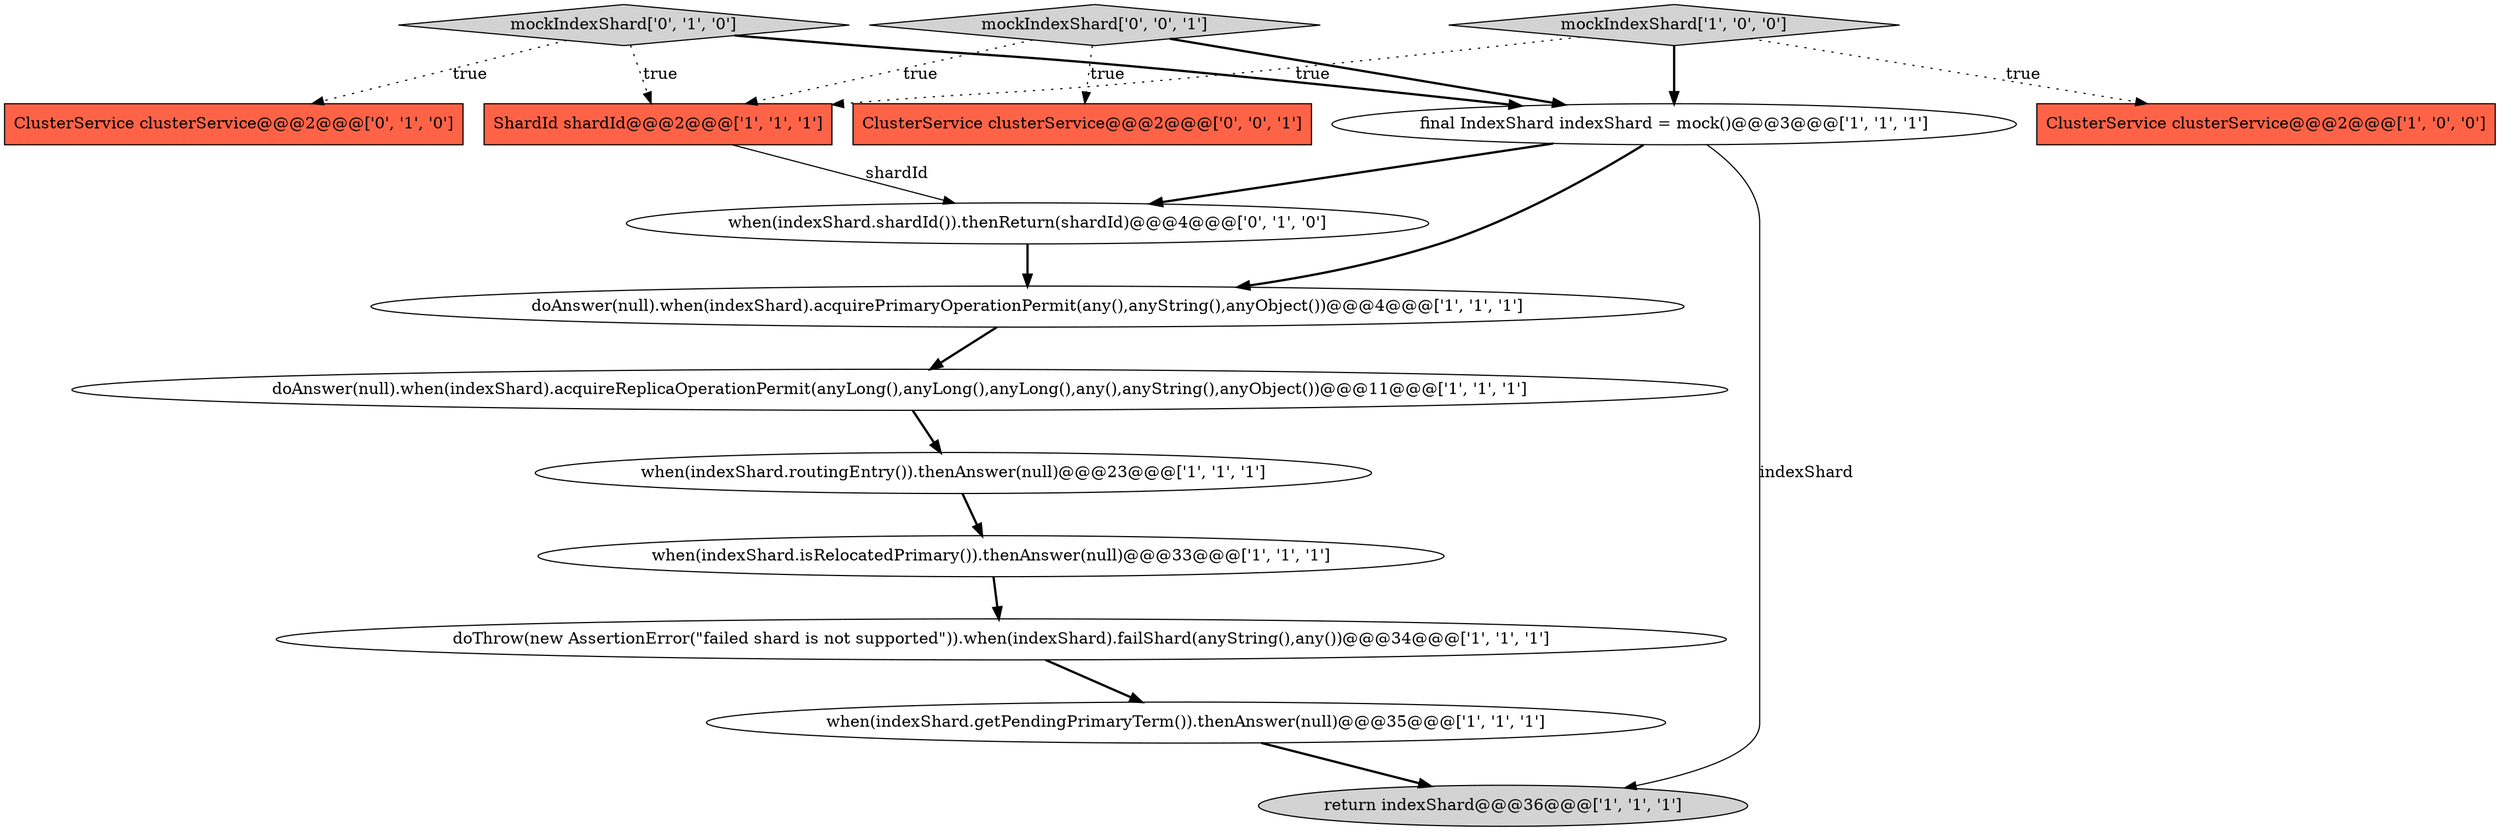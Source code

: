 digraph {
4 [style = filled, label = "ShardId shardId@@@2@@@['1', '1', '1']", fillcolor = tomato, shape = box image = "AAA0AAABBB1BBB"];
1 [style = filled, label = "when(indexShard.isRelocatedPrimary()).thenAnswer(null)@@@33@@@['1', '1', '1']", fillcolor = white, shape = ellipse image = "AAA0AAABBB1BBB"];
8 [style = filled, label = "final IndexShard indexShard = mock()@@@3@@@['1', '1', '1']", fillcolor = white, shape = ellipse image = "AAA0AAABBB1BBB"];
12 [style = filled, label = "ClusterService clusterService@@@2@@@['0', '1', '0']", fillcolor = tomato, shape = box image = "AAA0AAABBB2BBB"];
6 [style = filled, label = "doThrow(new AssertionError(\"failed shard is not supported\")).when(indexShard).failShard(anyString(),any())@@@34@@@['1', '1', '1']", fillcolor = white, shape = ellipse image = "AAA0AAABBB1BBB"];
7 [style = filled, label = "doAnswer(null).when(indexShard).acquirePrimaryOperationPermit(any(),anyString(),anyObject())@@@4@@@['1', '1', '1']", fillcolor = white, shape = ellipse image = "AAA0AAABBB1BBB"];
11 [style = filled, label = "mockIndexShard['0', '1', '0']", fillcolor = lightgray, shape = diamond image = "AAA0AAABBB2BBB"];
13 [style = filled, label = "when(indexShard.shardId()).thenReturn(shardId)@@@4@@@['0', '1', '0']", fillcolor = white, shape = ellipse image = "AAA1AAABBB2BBB"];
14 [style = filled, label = "ClusterService clusterService@@@2@@@['0', '0', '1']", fillcolor = tomato, shape = box image = "AAA0AAABBB3BBB"];
15 [style = filled, label = "mockIndexShard['0', '0', '1']", fillcolor = lightgray, shape = diamond image = "AAA0AAABBB3BBB"];
3 [style = filled, label = "return indexShard@@@36@@@['1', '1', '1']", fillcolor = lightgray, shape = ellipse image = "AAA0AAABBB1BBB"];
10 [style = filled, label = "when(indexShard.getPendingPrimaryTerm()).thenAnswer(null)@@@35@@@['1', '1', '1']", fillcolor = white, shape = ellipse image = "AAA0AAABBB1BBB"];
9 [style = filled, label = "doAnswer(null).when(indexShard).acquireReplicaOperationPermit(anyLong(),anyLong(),anyLong(),any(),anyString(),anyObject())@@@11@@@['1', '1', '1']", fillcolor = white, shape = ellipse image = "AAA0AAABBB1BBB"];
0 [style = filled, label = "mockIndexShard['1', '0', '0']", fillcolor = lightgray, shape = diamond image = "AAA0AAABBB1BBB"];
2 [style = filled, label = "ClusterService clusterService@@@2@@@['1', '0', '0']", fillcolor = tomato, shape = box image = "AAA0AAABBB1BBB"];
5 [style = filled, label = "when(indexShard.routingEntry()).thenAnswer(null)@@@23@@@['1', '1', '1']", fillcolor = white, shape = ellipse image = "AAA0AAABBB1BBB"];
0->2 [style = dotted, label="true"];
11->4 [style = dotted, label="true"];
8->7 [style = bold, label=""];
15->4 [style = dotted, label="true"];
4->13 [style = solid, label="shardId"];
0->4 [style = dotted, label="true"];
13->7 [style = bold, label=""];
15->14 [style = dotted, label="true"];
0->8 [style = bold, label=""];
11->8 [style = bold, label=""];
15->8 [style = bold, label=""];
9->5 [style = bold, label=""];
1->6 [style = bold, label=""];
11->12 [style = dotted, label="true"];
8->3 [style = solid, label="indexShard"];
8->13 [style = bold, label=""];
10->3 [style = bold, label=""];
7->9 [style = bold, label=""];
6->10 [style = bold, label=""];
5->1 [style = bold, label=""];
}
